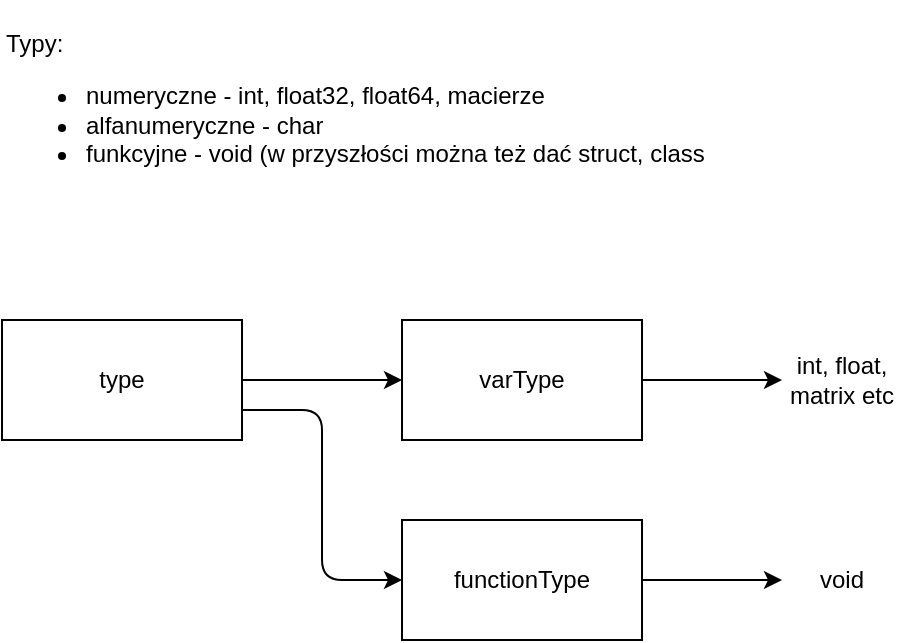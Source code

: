 <mxfile>
    <diagram id="bCFFSs02Ks-2TRGgoQs_" name="types">
        <mxGraphModel dx="1034" dy="537" grid="1" gridSize="10" guides="1" tooltips="1" connect="1" arrows="1" fold="1" page="1" pageScale="1" pageWidth="850" pageHeight="1100" math="0" shadow="0">
            <root>
                <mxCell id="0"/>
                <mxCell id="1" parent="0"/>
                <mxCell id="j5Z3j-mPjOBfSSnXR6fj-1" value="Typy:&lt;br&gt;&lt;ul&gt;&lt;li style=&quot;&quot;&gt;numeryczne - int, float32, float64, macierze&lt;/li&gt;&lt;li style=&quot;&quot;&gt;alfanumeryczne - char&lt;/li&gt;&lt;li style=&quot;&quot;&gt;funkcyjne - void (w przyszłości można też dać struct, class&amp;nbsp;&amp;nbsp;&lt;/li&gt;&lt;/ul&gt;" style="text;html=1;align=left;verticalAlign=middle;resizable=0;points=[];autosize=1;strokeColor=none;fillColor=none;" vertex="1" parent="1">
                    <mxGeometry x="40" y="30" width="380" height="110" as="geometry"/>
                </mxCell>
                <mxCell id="j5Z3j-mPjOBfSSnXR6fj-4" style="edgeStyle=none;html=1;exitX=1;exitY=0.5;exitDx=0;exitDy=0;entryX=0;entryY=0.5;entryDx=0;entryDy=0;" edge="1" parent="1" source="j5Z3j-mPjOBfSSnXR6fj-2" target="j5Z3j-mPjOBfSSnXR6fj-3">
                    <mxGeometry relative="1" as="geometry"/>
                </mxCell>
                <mxCell id="j5Z3j-mPjOBfSSnXR6fj-7" style="edgeStyle=orthogonalEdgeStyle;html=1;exitX=1;exitY=0.75;exitDx=0;exitDy=0;entryX=0;entryY=0.5;entryDx=0;entryDy=0;" edge="1" parent="1" source="j5Z3j-mPjOBfSSnXR6fj-2" target="j5Z3j-mPjOBfSSnXR6fj-5">
                    <mxGeometry relative="1" as="geometry"/>
                </mxCell>
                <mxCell id="j5Z3j-mPjOBfSSnXR6fj-2" value="type" style="rounded=0;whiteSpace=wrap;html=1;" vertex="1" parent="1">
                    <mxGeometry x="40" y="190" width="120" height="60" as="geometry"/>
                </mxCell>
                <mxCell id="j5Z3j-mPjOBfSSnXR6fj-9" style="edgeStyle=orthogonalEdgeStyle;html=1;exitX=1;exitY=0.5;exitDx=0;exitDy=0;entryX=0;entryY=0.5;entryDx=0;entryDy=0;" edge="1" parent="1" source="j5Z3j-mPjOBfSSnXR6fj-3" target="j5Z3j-mPjOBfSSnXR6fj-8">
                    <mxGeometry relative="1" as="geometry"/>
                </mxCell>
                <mxCell id="j5Z3j-mPjOBfSSnXR6fj-3" value="varType" style="rounded=0;whiteSpace=wrap;html=1;" vertex="1" parent="1">
                    <mxGeometry x="240" y="190" width="120" height="60" as="geometry"/>
                </mxCell>
                <mxCell id="j5Z3j-mPjOBfSSnXR6fj-11" style="edgeStyle=orthogonalEdgeStyle;html=1;exitX=1;exitY=0.5;exitDx=0;exitDy=0;entryX=0;entryY=0.5;entryDx=0;entryDy=0;" edge="1" parent="1" source="j5Z3j-mPjOBfSSnXR6fj-5" target="j5Z3j-mPjOBfSSnXR6fj-10">
                    <mxGeometry relative="1" as="geometry"/>
                </mxCell>
                <mxCell id="j5Z3j-mPjOBfSSnXR6fj-5" value="functionType" style="rounded=0;whiteSpace=wrap;html=1;" vertex="1" parent="1">
                    <mxGeometry x="240" y="290" width="120" height="60" as="geometry"/>
                </mxCell>
                <mxCell id="j5Z3j-mPjOBfSSnXR6fj-8" value="int, float, matrix etc" style="text;html=1;align=center;verticalAlign=middle;whiteSpace=wrap;rounded=0;" vertex="1" parent="1">
                    <mxGeometry x="430" y="205" width="60" height="30" as="geometry"/>
                </mxCell>
                <mxCell id="j5Z3j-mPjOBfSSnXR6fj-10" value="void" style="text;html=1;align=center;verticalAlign=middle;whiteSpace=wrap;rounded=0;" vertex="1" parent="1">
                    <mxGeometry x="430" y="305" width="60" height="30" as="geometry"/>
                </mxCell>
            </root>
        </mxGraphModel>
    </diagram>
    <diagram id="PdAJQjWvnOcwq1ecEpR9" name="declarations">
        <mxGraphModel dx="1216" dy="632" grid="1" gridSize="10" guides="1" tooltips="1" connect="1" arrows="1" fold="1" page="1" pageScale="1" pageWidth="850" pageHeight="1100" math="0" shadow="0">
            <root>
                <mxCell id="0"/>
                <mxCell id="1" parent="0"/>
                <mxCell id="_Mu-VEfpT8q4tRhNe6fl-1" value="Array type&lt;br&gt;- int x[10][20]&amp;nbsp;&lt;br&gt;- int x[10] = [...]" style="text;html=1;align=left;verticalAlign=middle;whiteSpace=wrap;rounded=0;fontSize=18;" vertex="1" parent="1">
                    <mxGeometry x="50" y="30" width="260" height="120" as="geometry"/>
                </mxCell>
                <mxCell id="_Mu-VEfpT8q4tRhNe6fl-2" value="TYPE" style="rounded=0;whiteSpace=wrap;html=1;" vertex="1" parent="1">
                    <mxGeometry x="50" y="170" width="120" height="60" as="geometry"/>
                </mxCell>
                <mxCell id="_Mu-VEfpT8q4tRhNe6fl-3" value="ID" style="rounded=0;whiteSpace=wrap;html=1;" vertex="1" parent="1">
                    <mxGeometry x="200" y="170" width="120" height="60" as="geometry"/>
                </mxCell>
                <mxCell id="_Mu-VEfpT8q4tRhNe6fl-4" value="arraySize =[ NATURAL ]" style="rounded=0;whiteSpace=wrap;html=1;" vertex="1" parent="1">
                    <mxGeometry x="350" y="170" width="120" height="60" as="geometry"/>
                </mxCell>
                <mxCell id="_Mu-VEfpT8q4tRhNe6fl-5" value="=" style="rounded=0;whiteSpace=wrap;html=1;" vertex="1" parent="1">
                    <mxGeometry x="560" y="170" width="120" height="60" as="geometry"/>
                </mxCell>
                <mxCell id="_Mu-VEfpT8q4tRhNe6fl-6" value="[" style="rounded=0;whiteSpace=wrap;html=1;" vertex="1" parent="1">
                    <mxGeometry x="700" y="170" width="120" height="60" as="geometry"/>
                </mxCell>
                <mxCell id="_Mu-VEfpT8q4tRhNe6fl-7" style="edgeStyle=none;html=1;exitX=0.5;exitY=1;exitDx=0;exitDy=0;" edge="1" parent="1" source="_Mu-VEfpT8q4tRhNe6fl-8">
                    <mxGeometry relative="1" as="geometry">
                        <mxPoint x="510" y="200" as="targetPoint"/>
                    </mxGeometry>
                </mxCell>
                <mxCell id="_Mu-VEfpT8q4tRhNe6fl-8" value="Opcjonalnie &lt;br&gt;arraySize" style="rounded=0;whiteSpace=wrap;html=1;" vertex="1" parent="1">
                    <mxGeometry x="450" y="70" width="120" height="60" as="geometry"/>
                </mxCell>
                <mxCell id="_Mu-VEfpT8q4tRhNe6fl-9" value="value = ID | val" style="rounded=0;whiteSpace=wrap;html=1;" vertex="1" parent="1">
                    <mxGeometry x="850" y="170" width="120" height="60" as="geometry"/>
                </mxCell>
                <mxCell id="MPzeB4lXLaNDm2xNwrKb-1" value="]" style="rounded=0;whiteSpace=wrap;html=1;" vertex="1" parent="1">
                    <mxGeometry x="1150" y="170" width="120" height="60" as="geometry"/>
                </mxCell>
                <mxCell id="MPzeB4lXLaNDm2xNwrKb-2" value=", value" style="rounded=0;whiteSpace=wrap;html=1;" vertex="1" parent="1">
                    <mxGeometry x="1000" y="170" width="120" height="60" as="geometry"/>
                </mxCell>
                <mxCell id="MPzeB4lXLaNDm2xNwrKb-3" value="Matrix type&lt;br&gt;- int x&amp;lt;10, 20&amp;gt;&amp;nbsp;&lt;br&gt;- int x&amp;lt;10&amp;gt; = &amp;lt;1, 2, 3; 4, 5 ,6&amp;gt;" style="text;html=1;align=left;verticalAlign=middle;whiteSpace=wrap;rounded=0;fontSize=18;" vertex="1" parent="1">
                    <mxGeometry x="50" y="310" width="260" height="120" as="geometry"/>
                </mxCell>
                <mxCell id="MPzeB4lXLaNDm2xNwrKb-4" value="TYPE" style="rounded=0;whiteSpace=wrap;html=1;" vertex="1" parent="1">
                    <mxGeometry x="50" y="450" width="120" height="60" as="geometry"/>
                </mxCell>
                <mxCell id="MPzeB4lXLaNDm2xNwrKb-5" value="ID" style="rounded=0;whiteSpace=wrap;html=1;" vertex="1" parent="1">
                    <mxGeometry x="200" y="450" width="120" height="60" as="geometry"/>
                </mxCell>
                <mxCell id="MPzeB4lXLaNDm2xNwrKb-6" value="&lt;div style=&quot;color: rgb(179, 179, 212); background-color: rgb(29, 29, 38); font-family: Consolas, &amp;quot;Courier New&amp;quot;, monospace; font-size: 14px; line-height: 19px; white-space: pre;&quot;&gt;&lt;span style=&quot;color: #00d364;&quot;&gt;matrixSize&lt;/span&gt;&lt;/div&gt;" style="rounded=0;whiteSpace=wrap;html=1;" vertex="1" parent="1">
                    <mxGeometry x="350" y="450" width="120" height="60" as="geometry"/>
                </mxCell>
                <mxCell id="MPzeB4lXLaNDm2xNwrKb-7" value="=" style="rounded=0;whiteSpace=wrap;html=1;" vertex="1" parent="1">
                    <mxGeometry x="500" y="450" width="120" height="60" as="geometry"/>
                </mxCell>
                <mxCell id="MPzeB4lXLaNDm2xNwrKb-8" value="&amp;lt;" style="rounded=0;whiteSpace=wrap;html=1;" vertex="1" parent="1">
                    <mxGeometry x="640" y="450" width="120" height="60" as="geometry"/>
                </mxCell>
                <mxCell id="MPzeB4lXLaNDm2xNwrKb-11" value="val = number / id" style="rounded=0;whiteSpace=wrap;html=1;" vertex="1" parent="1">
                    <mxGeometry x="790" y="450" width="120" height="60" as="geometry"/>
                </mxCell>
                <mxCell id="MPzeB4lXLaNDm2xNwrKb-12" value=", val&lt;div&gt;...&lt;/div&gt;" style="rounded=0;whiteSpace=wrap;html=1;" vertex="1" parent="1">
                    <mxGeometry x="790" y="520" width="120" height="60" as="geometry"/>
                </mxCell>
                <mxCell id="MPzeB4lXLaNDm2xNwrKb-13" value="&amp;gt;" style="rounded=0;whiteSpace=wrap;html=1;" vertex="1" parent="1">
                    <mxGeometry x="1210" y="450" width="120" height="60" as="geometry"/>
                </mxCell>
                <mxCell id="MPzeB4lXLaNDm2xNwrKb-14" value=";" style="rounded=0;whiteSpace=wrap;html=1;" vertex="1" parent="1">
                    <mxGeometry x="930" y="450" width="120" height="60" as="geometry"/>
                </mxCell>
                <mxCell id="MPzeB4lXLaNDm2xNwrKb-15" value="val = number / id" style="rounded=0;whiteSpace=wrap;html=1;" vertex="1" parent="1">
                    <mxGeometry x="1070" y="450" width="120" height="60" as="geometry"/>
                </mxCell>
                <mxCell id="MPzeB4lXLaNDm2xNwrKb-16" value=", val&lt;div&gt;...&lt;/div&gt;" style="rounded=0;whiteSpace=wrap;html=1;" vertex="1" parent="1">
                    <mxGeometry x="1070" y="520" width="120" height="60" as="geometry"/>
                </mxCell>
            </root>
        </mxGraphModel>
    </diagram>
</mxfile>